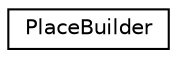 digraph "Graphical Class Hierarchy"
{
  edge [fontname="Helvetica",fontsize="10",labelfontname="Helvetica",labelfontsize="10"];
  node [fontname="Helvetica",fontsize="10",shape=record];
  rankdir="LR";
  Node1 [label="PlaceBuilder",height=0.2,width=0.4,color="black", fillcolor="white", style="filled",URL="$d7/d1a/class_place_builder.html",tooltip="Create place, alter or add existing place to the tree. "];
}
